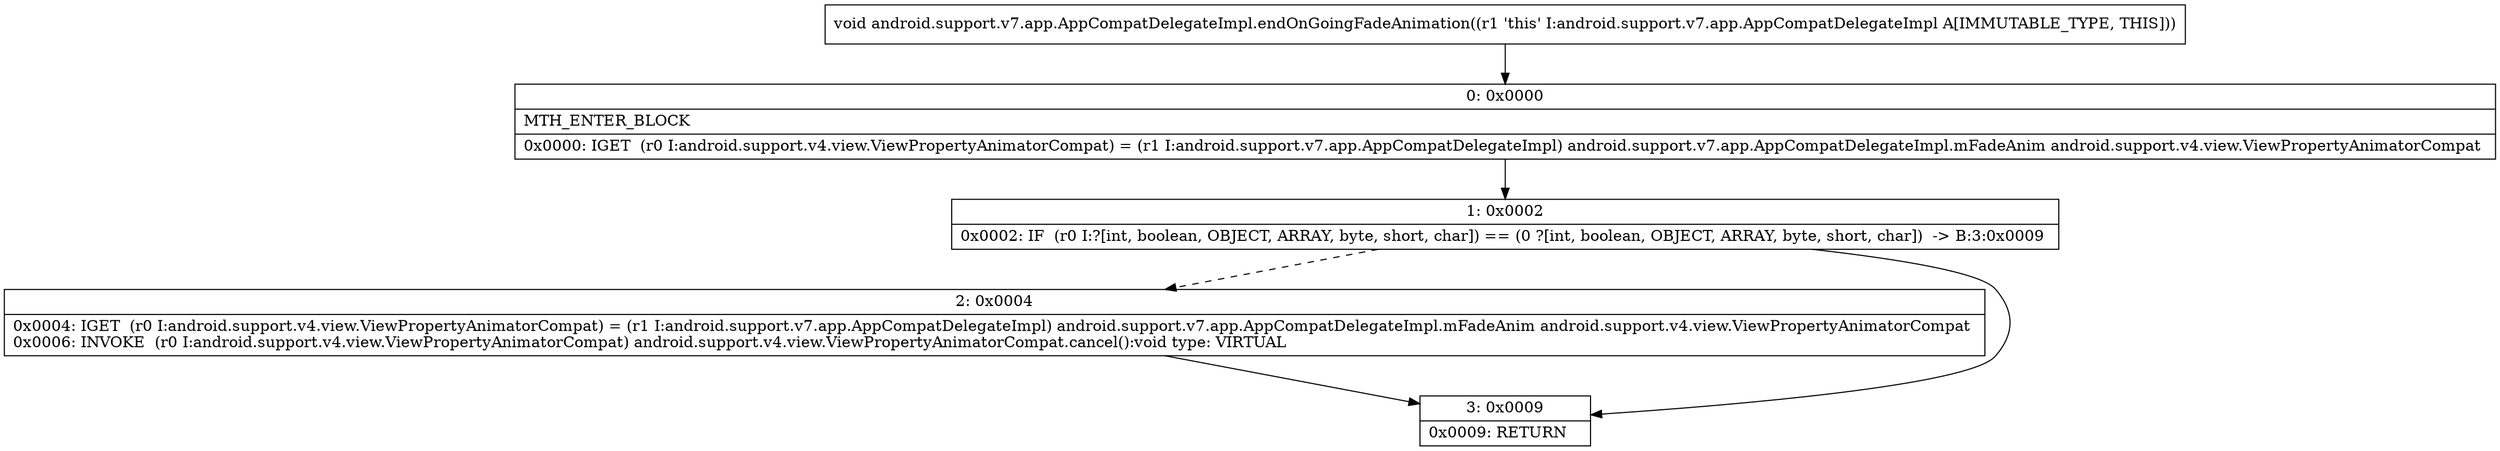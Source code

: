 digraph "CFG forandroid.support.v7.app.AppCompatDelegateImpl.endOnGoingFadeAnimation()V" {
Node_0 [shape=record,label="{0\:\ 0x0000|MTH_ENTER_BLOCK\l|0x0000: IGET  (r0 I:android.support.v4.view.ViewPropertyAnimatorCompat) = (r1 I:android.support.v7.app.AppCompatDelegateImpl) android.support.v7.app.AppCompatDelegateImpl.mFadeAnim android.support.v4.view.ViewPropertyAnimatorCompat \l}"];
Node_1 [shape=record,label="{1\:\ 0x0002|0x0002: IF  (r0 I:?[int, boolean, OBJECT, ARRAY, byte, short, char]) == (0 ?[int, boolean, OBJECT, ARRAY, byte, short, char])  \-\> B:3:0x0009 \l}"];
Node_2 [shape=record,label="{2\:\ 0x0004|0x0004: IGET  (r0 I:android.support.v4.view.ViewPropertyAnimatorCompat) = (r1 I:android.support.v7.app.AppCompatDelegateImpl) android.support.v7.app.AppCompatDelegateImpl.mFadeAnim android.support.v4.view.ViewPropertyAnimatorCompat \l0x0006: INVOKE  (r0 I:android.support.v4.view.ViewPropertyAnimatorCompat) android.support.v4.view.ViewPropertyAnimatorCompat.cancel():void type: VIRTUAL \l}"];
Node_3 [shape=record,label="{3\:\ 0x0009|0x0009: RETURN   \l}"];
MethodNode[shape=record,label="{void android.support.v7.app.AppCompatDelegateImpl.endOnGoingFadeAnimation((r1 'this' I:android.support.v7.app.AppCompatDelegateImpl A[IMMUTABLE_TYPE, THIS])) }"];
MethodNode -> Node_0;
Node_0 -> Node_1;
Node_1 -> Node_2[style=dashed];
Node_1 -> Node_3;
Node_2 -> Node_3;
}

